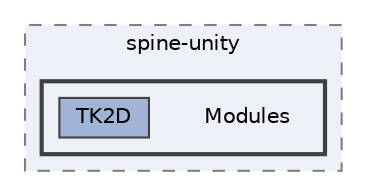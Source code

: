 digraph "external/spine-runtimes/spine-unity/Assets/Spine/Runtime/spine-unity/Modules"
{
 // LATEX_PDF_SIZE
  bgcolor="transparent";
  edge [fontname=Helvetica,fontsize=10,labelfontname=Helvetica,labelfontsize=10];
  node [fontname=Helvetica,fontsize=10,shape=box,height=0.2,width=0.4];
  compound=true
  subgraph clusterdir_29312ea1eca7bcd3e4a69dea1c531ce3 {
    graph [ bgcolor="#edf0f7", pencolor="grey50", label="spine-unity", fontname=Helvetica,fontsize=10 style="filled,dashed", URL="dir_29312ea1eca7bcd3e4a69dea1c531ce3.html",tooltip=""]
  subgraph clusterdir_ce000a497e19f87dbd9a6ee40d9181df {
    graph [ bgcolor="#edf0f7", pencolor="grey25", label="", fontname=Helvetica,fontsize=10 style="filled,bold", URL="dir_ce000a497e19f87dbd9a6ee40d9181df.html",tooltip=""]
    dir_ce000a497e19f87dbd9a6ee40d9181df [shape=plaintext, label="Modules"];
  dir_ce9c28ee3dfc2da111af5e49a1a24f26 [label="TK2D", fillcolor="#a2b4d6", color="grey25", style="filled", URL="dir_ce9c28ee3dfc2da111af5e49a1a24f26.html",tooltip=""];
  }
  }
}
